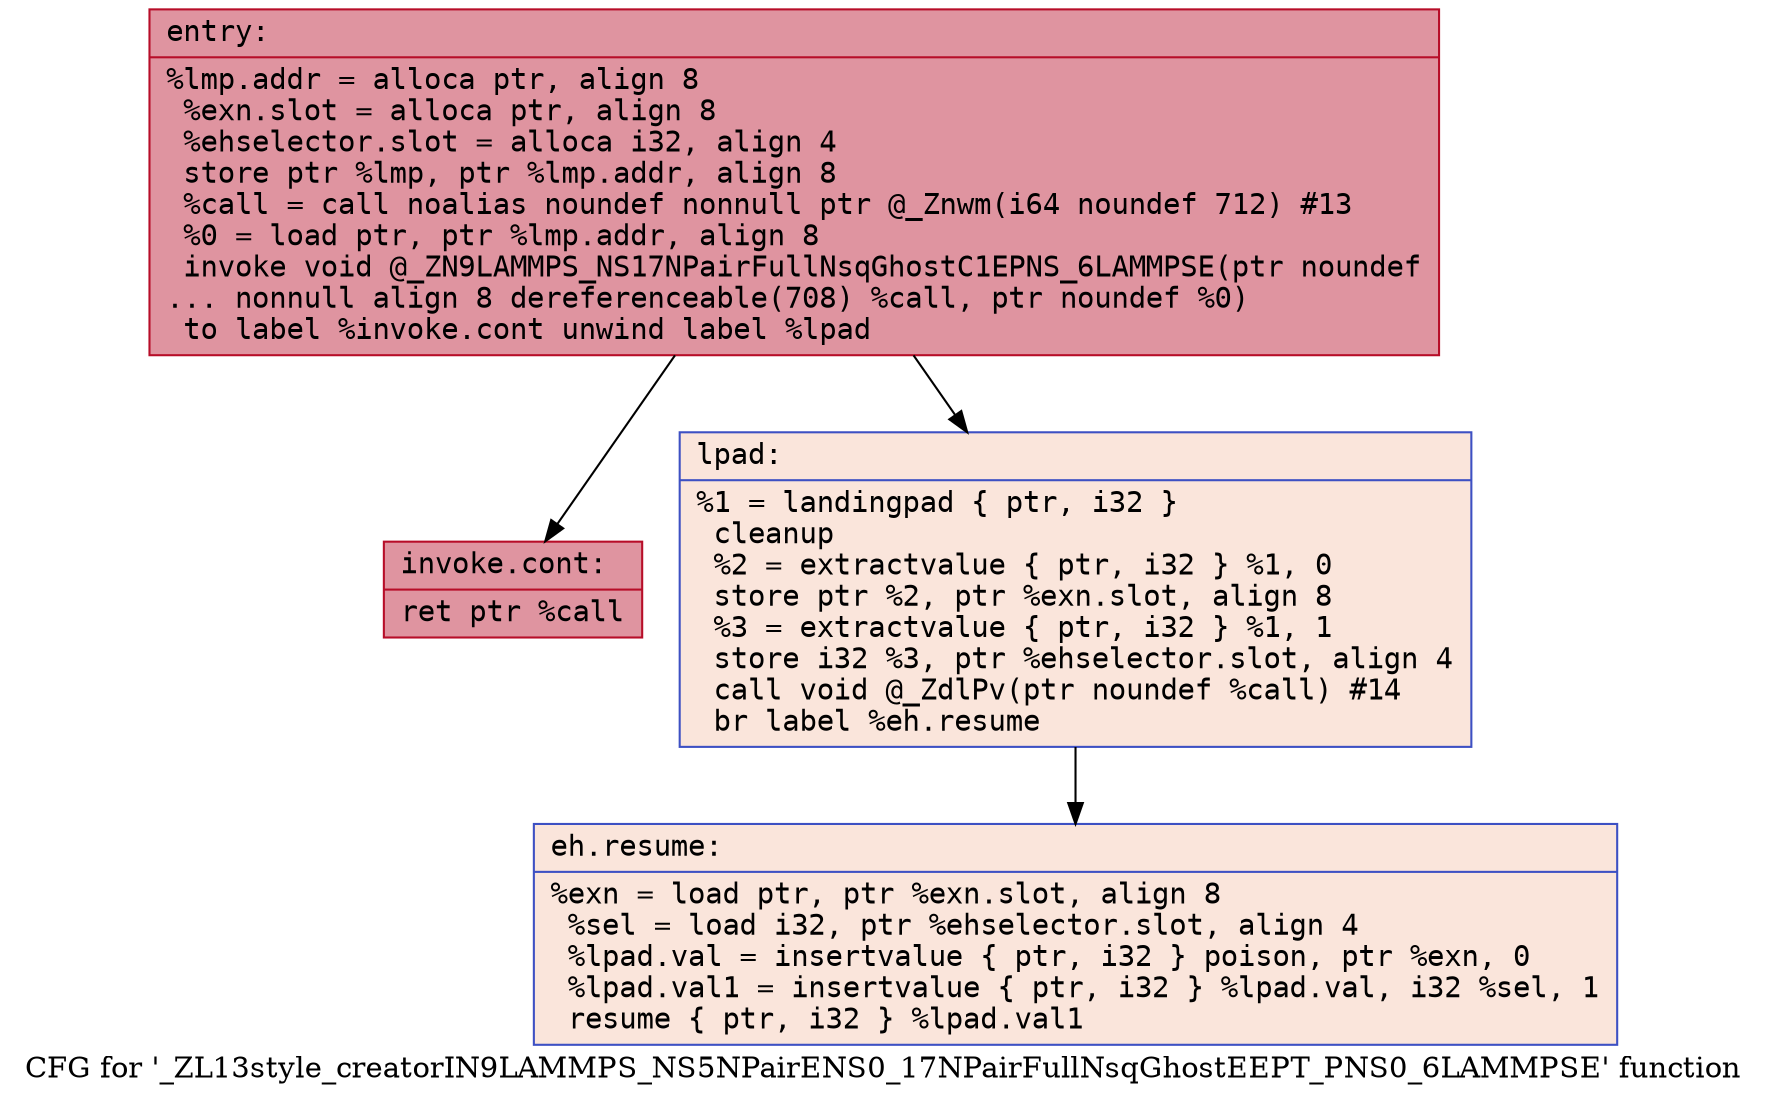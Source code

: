 digraph "CFG for '_ZL13style_creatorIN9LAMMPS_NS5NPairENS0_17NPairFullNsqGhostEEPT_PNS0_6LAMMPSE' function" {
	label="CFG for '_ZL13style_creatorIN9LAMMPS_NS5NPairENS0_17NPairFullNsqGhostEEPT_PNS0_6LAMMPSE' function";

	Node0x5563bdf14220 [shape=record,color="#b70d28ff", style=filled, fillcolor="#b70d2870" fontname="Courier",label="{entry:\l|  %lmp.addr = alloca ptr, align 8\l  %exn.slot = alloca ptr, align 8\l  %ehselector.slot = alloca i32, align 4\l  store ptr %lmp, ptr %lmp.addr, align 8\l  %call = call noalias noundef nonnull ptr @_Znwm(i64 noundef 712) #13\l  %0 = load ptr, ptr %lmp.addr, align 8\l  invoke void @_ZN9LAMMPS_NS17NPairFullNsqGhostC1EPNS_6LAMMPSE(ptr noundef\l... nonnull align 8 dereferenceable(708) %call, ptr noundef %0)\l          to label %invoke.cont unwind label %lpad\l}"];
	Node0x5563bdf14220 -> Node0x5563bdf14630[tooltip="entry -> invoke.cont\nProbability 100.00%" ];
	Node0x5563bdf14220 -> Node0x5563bdf146b0[tooltip="entry -> lpad\nProbability 0.00%" ];
	Node0x5563bdf14630 [shape=record,color="#b70d28ff", style=filled, fillcolor="#b70d2870" fontname="Courier",label="{invoke.cont:\l|  ret ptr %call\l}"];
	Node0x5563bdf146b0 [shape=record,color="#3d50c3ff", style=filled, fillcolor="#f4c5ad70" fontname="Courier",label="{lpad:\l|  %1 = landingpad \{ ptr, i32 \}\l          cleanup\l  %2 = extractvalue \{ ptr, i32 \} %1, 0\l  store ptr %2, ptr %exn.slot, align 8\l  %3 = extractvalue \{ ptr, i32 \} %1, 1\l  store i32 %3, ptr %ehselector.slot, align 4\l  call void @_ZdlPv(ptr noundef %call) #14\l  br label %eh.resume\l}"];
	Node0x5563bdf146b0 -> Node0x5563bdf14d80[tooltip="lpad -> eh.resume\nProbability 100.00%" ];
	Node0x5563bdf14d80 [shape=record,color="#3d50c3ff", style=filled, fillcolor="#f4c5ad70" fontname="Courier",label="{eh.resume:\l|  %exn = load ptr, ptr %exn.slot, align 8\l  %sel = load i32, ptr %ehselector.slot, align 4\l  %lpad.val = insertvalue \{ ptr, i32 \} poison, ptr %exn, 0\l  %lpad.val1 = insertvalue \{ ptr, i32 \} %lpad.val, i32 %sel, 1\l  resume \{ ptr, i32 \} %lpad.val1\l}"];
}
